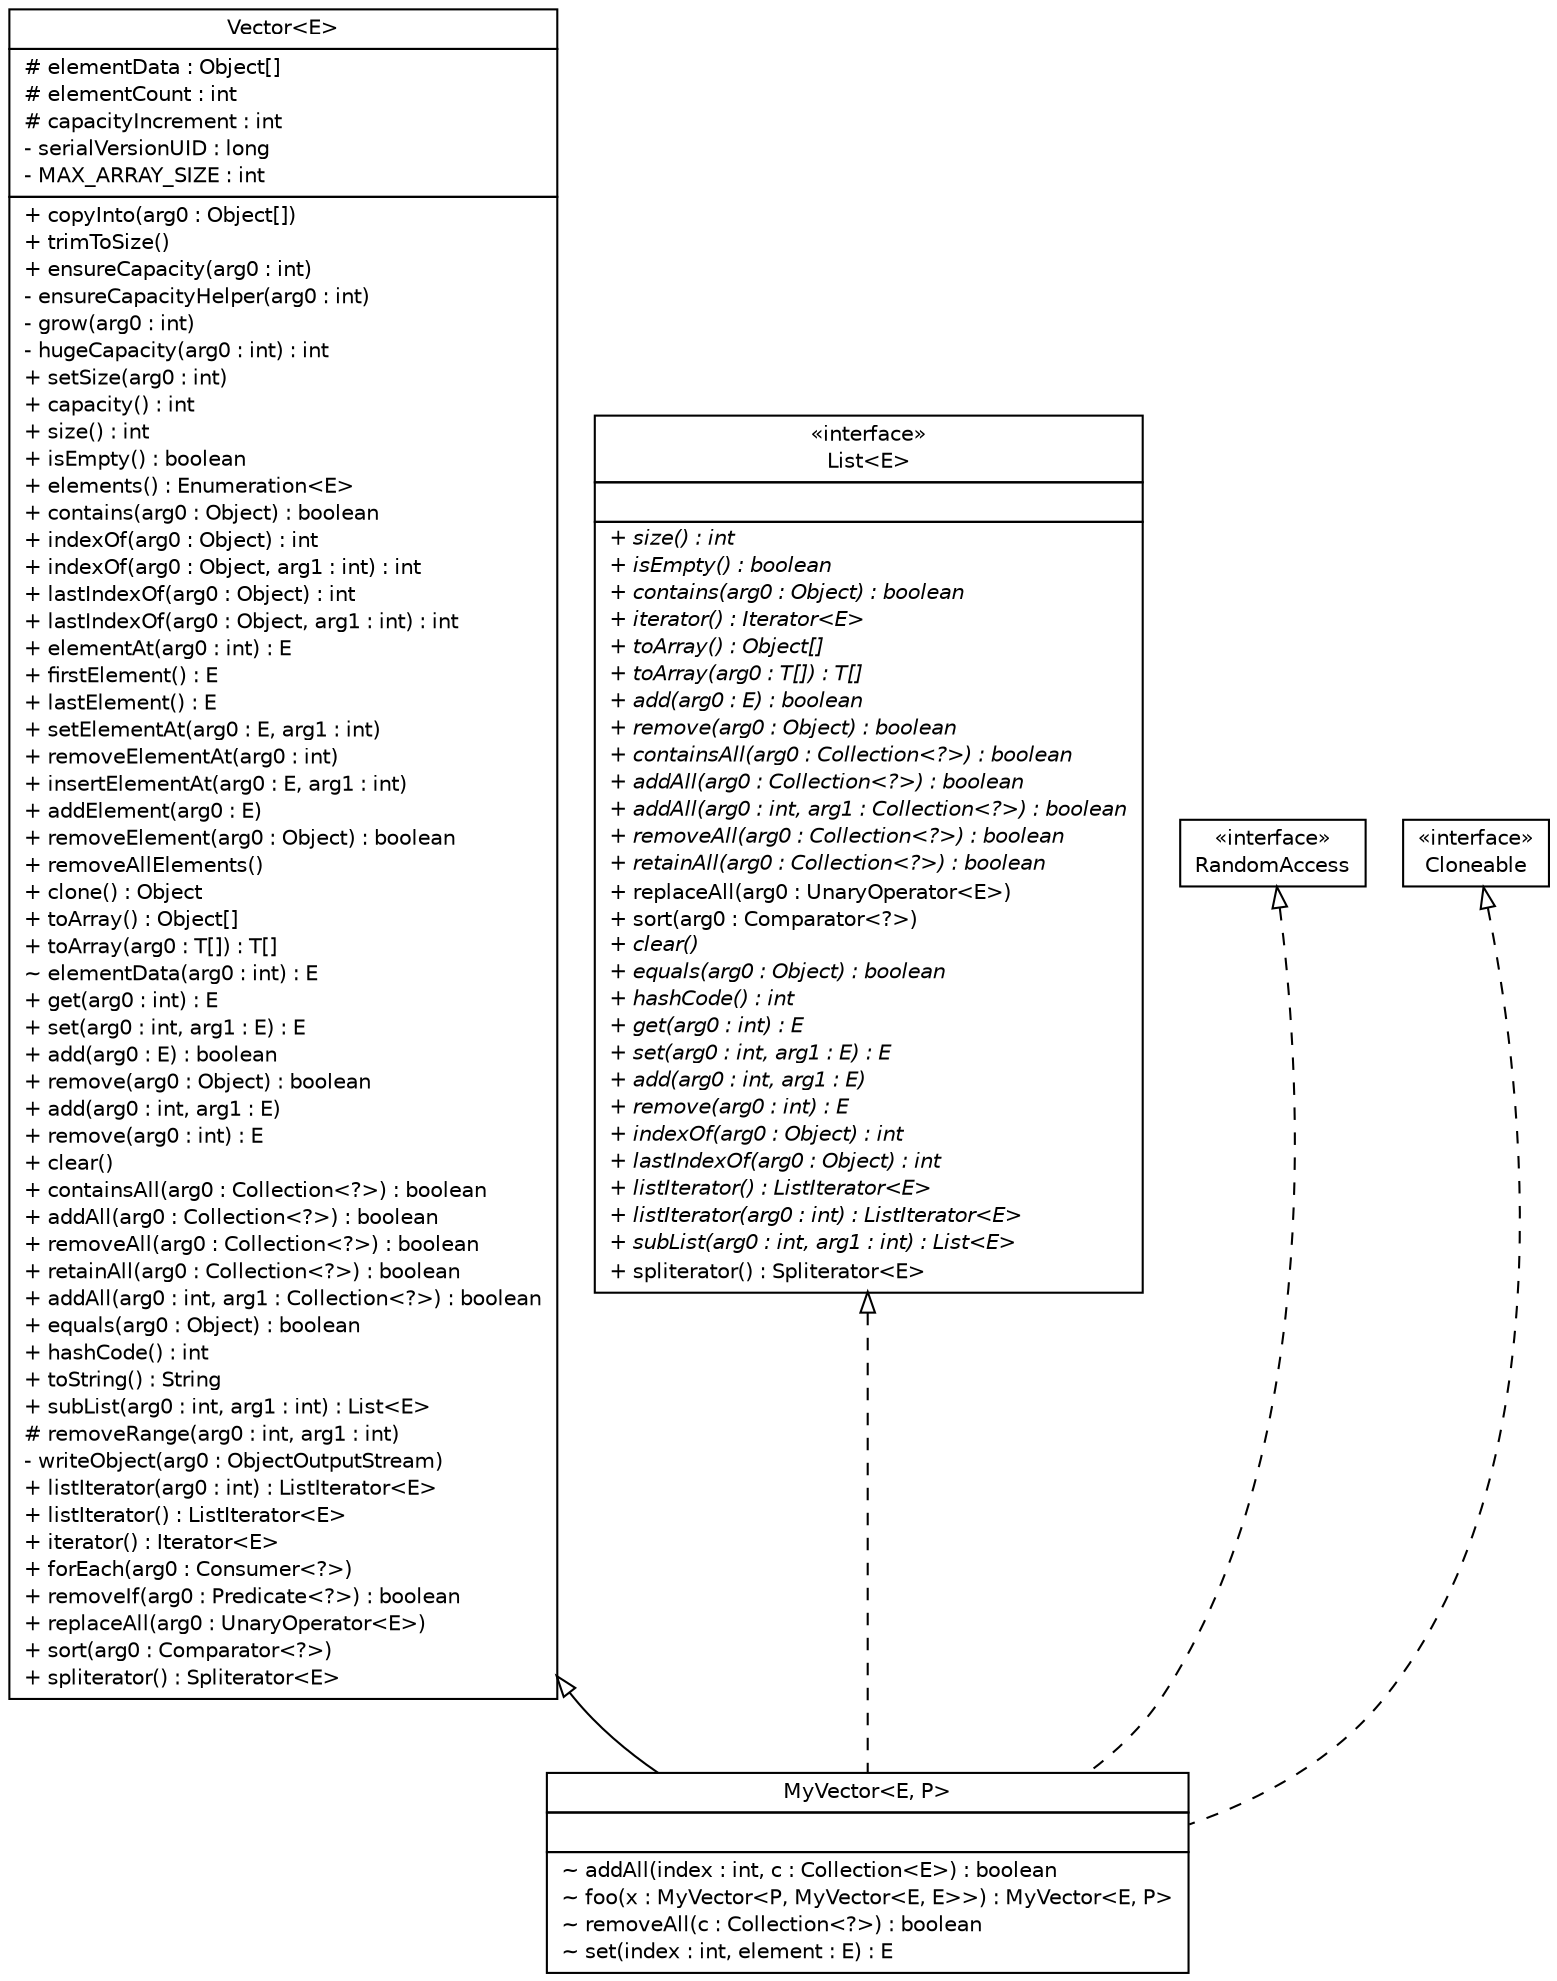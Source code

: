 #!/usr/local/bin/dot
#
# Class diagram 
# Generated by UMLGraph version R5_7_2-10-g442559 (http://www.umlgraph.org/)
#

digraph G {
graph [fontnames="svg"]
edge [fontname="Helvetica",fontsize=10,labelfontname="Helvetica",labelfontsize=10,color="black"];
node [fontname="Helvetica",fontcolor="black",fontsize=10,shape=plaintext,margin=0,width=0,height=0];
nodesep=0.25;
ranksep=0.5;
// MyVector<E, P>
c85 [label=<<table title="MyVector" border="0" cellborder="1" cellspacing="0" cellpadding="2"><tr><td><table border="0" cellspacing="0" cellpadding="1"><tr><td align="center" balign="center"> MyVector&lt;E, P&gt; </td></tr></table></td></tr><tr><td><table border="0" cellspacing="0" cellpadding="1"><tr><td align="left" balign="left">  </td></tr></table></td></tr><tr><td><table border="0" cellspacing="0" cellpadding="1"><tr><td align="left" balign="left"> ~ addAll(index : int, c : Collection&lt;E&gt;) : boolean </td></tr><tr><td align="left" balign="left"> ~ foo(x : MyVector&lt;P, MyVector&lt;E, E&gt;&gt;) : MyVector&lt;E, P&gt; </td></tr><tr><td align="left" balign="left"> ~ removeAll(c : Collection&lt;?&gt;) : boolean </td></tr><tr><td align="left" balign="left"> ~ set(index : int, element : E) : E </td></tr></table></td></tr></table>>];
// MyVector<E, P> extends java.util.Vector<E>
c86 -> c85 [arrowtail=empty,dir=back,weight=10];
// MyVector<E, P> implements java.util.List<E>
c87 -> c85 [arrowtail=empty,style=dashed,dir=back,weight=9];
// MyVector<E, P> implements java.util.RandomAccess
c88 -> c85 [arrowtail=empty,style=dashed,dir=back,weight=9];
// MyVector<E, P> implements java.lang.Cloneable
c89 -> c85 [arrowtail=empty,style=dashed,dir=back,weight=9];
// java.util.RandomAccess
c88 [label=<<table title="java.util.RandomAccess" border="0" cellborder="1" cellspacing="0" cellpadding="2" href="http://docs.oracle.com/javase/7/docs/api/java/util/RandomAccess.html" target="_parent"><tr><td><table border="0" cellspacing="0" cellpadding="1"><tr><td align="center" balign="center"> &#171;interface&#187; </td></tr><tr><td align="center" balign="center"> RandomAccess </td></tr></table></td></tr></table>>, URL="http://docs.oracle.com/javase/7/docs/api/java/util/RandomAccess.html"];
// java.util.List<E>
c87 [label=<<table title="java.util.List" border="0" cellborder="1" cellspacing="0" cellpadding="2" href="http://docs.oracle.com/javase/7/docs/api/java/util/List.html" target="_parent"><tr><td><table border="0" cellspacing="0" cellpadding="1"><tr><td align="center" balign="center"> &#171;interface&#187; </td></tr><tr><td align="center" balign="center"> List&lt;E&gt; </td></tr></table></td></tr><tr><td><table border="0" cellspacing="0" cellpadding="1"><tr><td align="left" balign="left">  </td></tr></table></td></tr><tr><td><table border="0" cellspacing="0" cellpadding="1"><tr><td align="left" balign="left"><i> + size() : int </i></td></tr><tr><td align="left" balign="left"><i> + isEmpty() : boolean </i></td></tr><tr><td align="left" balign="left"><i> + contains(arg0 : Object) : boolean </i></td></tr><tr><td align="left" balign="left"><i> + iterator() : Iterator&lt;E&gt; </i></td></tr><tr><td align="left" balign="left"><i> + toArray() : Object[] </i></td></tr><tr><td align="left" balign="left"><i> + toArray(arg0 : T[]) : T[] </i></td></tr><tr><td align="left" balign="left"><i> + add(arg0 : E) : boolean </i></td></tr><tr><td align="left" balign="left"><i> + remove(arg0 : Object) : boolean </i></td></tr><tr><td align="left" balign="left"><i> + containsAll(arg0 : Collection&lt;?&gt;) : boolean </i></td></tr><tr><td align="left" balign="left"><i> + addAll(arg0 : Collection&lt;?&gt;) : boolean </i></td></tr><tr><td align="left" balign="left"><i> + addAll(arg0 : int, arg1 : Collection&lt;?&gt;) : boolean </i></td></tr><tr><td align="left" balign="left"><i> + removeAll(arg0 : Collection&lt;?&gt;) : boolean </i></td></tr><tr><td align="left" balign="left"><i> + retainAll(arg0 : Collection&lt;?&gt;) : boolean </i></td></tr><tr><td align="left" balign="left"> + replaceAll(arg0 : UnaryOperator&lt;E&gt;) </td></tr><tr><td align="left" balign="left"> + sort(arg0 : Comparator&lt;?&gt;) </td></tr><tr><td align="left" balign="left"><i> + clear() </i></td></tr><tr><td align="left" balign="left"><i> + equals(arg0 : Object) : boolean </i></td></tr><tr><td align="left" balign="left"><i> + hashCode() : int </i></td></tr><tr><td align="left" balign="left"><i> + get(arg0 : int) : E </i></td></tr><tr><td align="left" balign="left"><i> + set(arg0 : int, arg1 : E) : E </i></td></tr><tr><td align="left" balign="left"><i> + add(arg0 : int, arg1 : E) </i></td></tr><tr><td align="left" balign="left"><i> + remove(arg0 : int) : E </i></td></tr><tr><td align="left" balign="left"><i> + indexOf(arg0 : Object) : int </i></td></tr><tr><td align="left" balign="left"><i> + lastIndexOf(arg0 : Object) : int </i></td></tr><tr><td align="left" balign="left"><i> + listIterator() : ListIterator&lt;E&gt; </i></td></tr><tr><td align="left" balign="left"><i> + listIterator(arg0 : int) : ListIterator&lt;E&gt; </i></td></tr><tr><td align="left" balign="left"><i> + subList(arg0 : int, arg1 : int) : List&lt;E&gt; </i></td></tr><tr><td align="left" balign="left"> + spliterator() : Spliterator&lt;E&gt; </td></tr></table></td></tr></table>>, URL="http://docs.oracle.com/javase/7/docs/api/java/util/List.html"];
// java.lang.Cloneable
c89 [label=<<table title="java.lang.Cloneable" border="0" cellborder="1" cellspacing="0" cellpadding="2" href="http://docs.oracle.com/javase/7/docs/api/java/lang/Cloneable.html" target="_parent"><tr><td><table border="0" cellspacing="0" cellpadding="1"><tr><td align="center" balign="center"> &#171;interface&#187; </td></tr><tr><td align="center" balign="center"> Cloneable </td></tr></table></td></tr></table>>, URL="http://docs.oracle.com/javase/7/docs/api/java/lang/Cloneable.html"];
// java.util.Vector<E>
c86 [label=<<table title="java.util.Vector" border="0" cellborder="1" cellspacing="0" cellpadding="2" href="http://docs.oracle.com/javase/7/docs/api/java/util/Vector.html" target="_parent"><tr><td><table border="0" cellspacing="0" cellpadding="1"><tr><td align="center" balign="center"> Vector&lt;E&gt; </td></tr></table></td></tr><tr><td><table border="0" cellspacing="0" cellpadding="1"><tr><td align="left" balign="left"> # elementData : Object[] </td></tr><tr><td align="left" balign="left"> # elementCount : int </td></tr><tr><td align="left" balign="left"> # capacityIncrement : int </td></tr><tr><td align="left" balign="left"> - serialVersionUID : long </td></tr><tr><td align="left" balign="left"> - MAX_ARRAY_SIZE : int </td></tr></table></td></tr><tr><td><table border="0" cellspacing="0" cellpadding="1"><tr><td align="left" balign="left"> + copyInto(arg0 : Object[]) </td></tr><tr><td align="left" balign="left"> + trimToSize() </td></tr><tr><td align="left" balign="left"> + ensureCapacity(arg0 : int) </td></tr><tr><td align="left" balign="left"> - ensureCapacityHelper(arg0 : int) </td></tr><tr><td align="left" balign="left"> - grow(arg0 : int) </td></tr><tr><td align="left" balign="left"> - hugeCapacity(arg0 : int) : int </td></tr><tr><td align="left" balign="left"> + setSize(arg0 : int) </td></tr><tr><td align="left" balign="left"> + capacity() : int </td></tr><tr><td align="left" balign="left"> + size() : int </td></tr><tr><td align="left" balign="left"> + isEmpty() : boolean </td></tr><tr><td align="left" balign="left"> + elements() : Enumeration&lt;E&gt; </td></tr><tr><td align="left" balign="left"> + contains(arg0 : Object) : boolean </td></tr><tr><td align="left" balign="left"> + indexOf(arg0 : Object) : int </td></tr><tr><td align="left" balign="left"> + indexOf(arg0 : Object, arg1 : int) : int </td></tr><tr><td align="left" balign="left"> + lastIndexOf(arg0 : Object) : int </td></tr><tr><td align="left" balign="left"> + lastIndexOf(arg0 : Object, arg1 : int) : int </td></tr><tr><td align="left" balign="left"> + elementAt(arg0 : int) : E </td></tr><tr><td align="left" balign="left"> + firstElement() : E </td></tr><tr><td align="left" balign="left"> + lastElement() : E </td></tr><tr><td align="left" balign="left"> + setElementAt(arg0 : E, arg1 : int) </td></tr><tr><td align="left" balign="left"> + removeElementAt(arg0 : int) </td></tr><tr><td align="left" balign="left"> + insertElementAt(arg0 : E, arg1 : int) </td></tr><tr><td align="left" balign="left"> + addElement(arg0 : E) </td></tr><tr><td align="left" balign="left"> + removeElement(arg0 : Object) : boolean </td></tr><tr><td align="left" balign="left"> + removeAllElements() </td></tr><tr><td align="left" balign="left"> + clone() : Object </td></tr><tr><td align="left" balign="left"> + toArray() : Object[] </td></tr><tr><td align="left" balign="left"> + toArray(arg0 : T[]) : T[] </td></tr><tr><td align="left" balign="left"> ~ elementData(arg0 : int) : E </td></tr><tr><td align="left" balign="left"> + get(arg0 : int) : E </td></tr><tr><td align="left" balign="left"> + set(arg0 : int, arg1 : E) : E </td></tr><tr><td align="left" balign="left"> + add(arg0 : E) : boolean </td></tr><tr><td align="left" balign="left"> + remove(arg0 : Object) : boolean </td></tr><tr><td align="left" balign="left"> + add(arg0 : int, arg1 : E) </td></tr><tr><td align="left" balign="left"> + remove(arg0 : int) : E </td></tr><tr><td align="left" balign="left"> + clear() </td></tr><tr><td align="left" balign="left"> + containsAll(arg0 : Collection&lt;?&gt;) : boolean </td></tr><tr><td align="left" balign="left"> + addAll(arg0 : Collection&lt;?&gt;) : boolean </td></tr><tr><td align="left" balign="left"> + removeAll(arg0 : Collection&lt;?&gt;) : boolean </td></tr><tr><td align="left" balign="left"> + retainAll(arg0 : Collection&lt;?&gt;) : boolean </td></tr><tr><td align="left" balign="left"> + addAll(arg0 : int, arg1 : Collection&lt;?&gt;) : boolean </td></tr><tr><td align="left" balign="left"> + equals(arg0 : Object) : boolean </td></tr><tr><td align="left" balign="left"> + hashCode() : int </td></tr><tr><td align="left" balign="left"> + toString() : String </td></tr><tr><td align="left" balign="left"> + subList(arg0 : int, arg1 : int) : List&lt;E&gt; </td></tr><tr><td align="left" balign="left"> # removeRange(arg0 : int, arg1 : int) </td></tr><tr><td align="left" balign="left"> - writeObject(arg0 : ObjectOutputStream) </td></tr><tr><td align="left" balign="left"> + listIterator(arg0 : int) : ListIterator&lt;E&gt; </td></tr><tr><td align="left" balign="left"> + listIterator() : ListIterator&lt;E&gt; </td></tr><tr><td align="left" balign="left"> + iterator() : Iterator&lt;E&gt; </td></tr><tr><td align="left" balign="left"> + forEach(arg0 : Consumer&lt;?&gt;) </td></tr><tr><td align="left" balign="left"> + removeIf(arg0 : Predicate&lt;?&gt;) : boolean </td></tr><tr><td align="left" balign="left"> + replaceAll(arg0 : UnaryOperator&lt;E&gt;) </td></tr><tr><td align="left" balign="left"> + sort(arg0 : Comparator&lt;?&gt;) </td></tr><tr><td align="left" balign="left"> + spliterator() : Spliterator&lt;E&gt; </td></tr></table></td></tr></table>>, URL="http://docs.oracle.com/javase/7/docs/api/java/util/Vector.html"];
}

